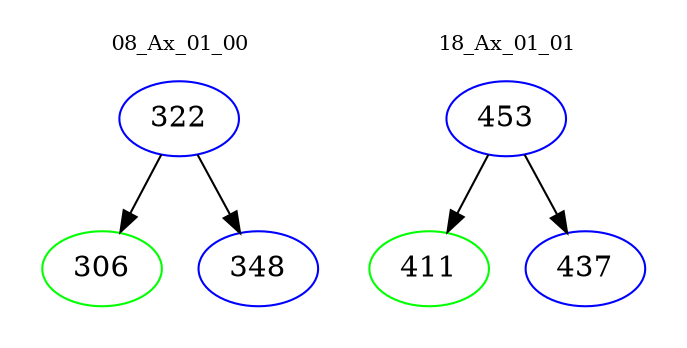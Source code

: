 digraph{
subgraph cluster_0 {
color = white
label = "08_Ax_01_00";
fontsize=10;
T0_322 [label="322", color="blue"]
T0_322 -> T0_306 [color="black"]
T0_306 [label="306", color="green"]
T0_322 -> T0_348 [color="black"]
T0_348 [label="348", color="blue"]
}
subgraph cluster_1 {
color = white
label = "18_Ax_01_01";
fontsize=10;
T1_453 [label="453", color="blue"]
T1_453 -> T1_411 [color="black"]
T1_411 [label="411", color="green"]
T1_453 -> T1_437 [color="black"]
T1_437 [label="437", color="blue"]
}
}
